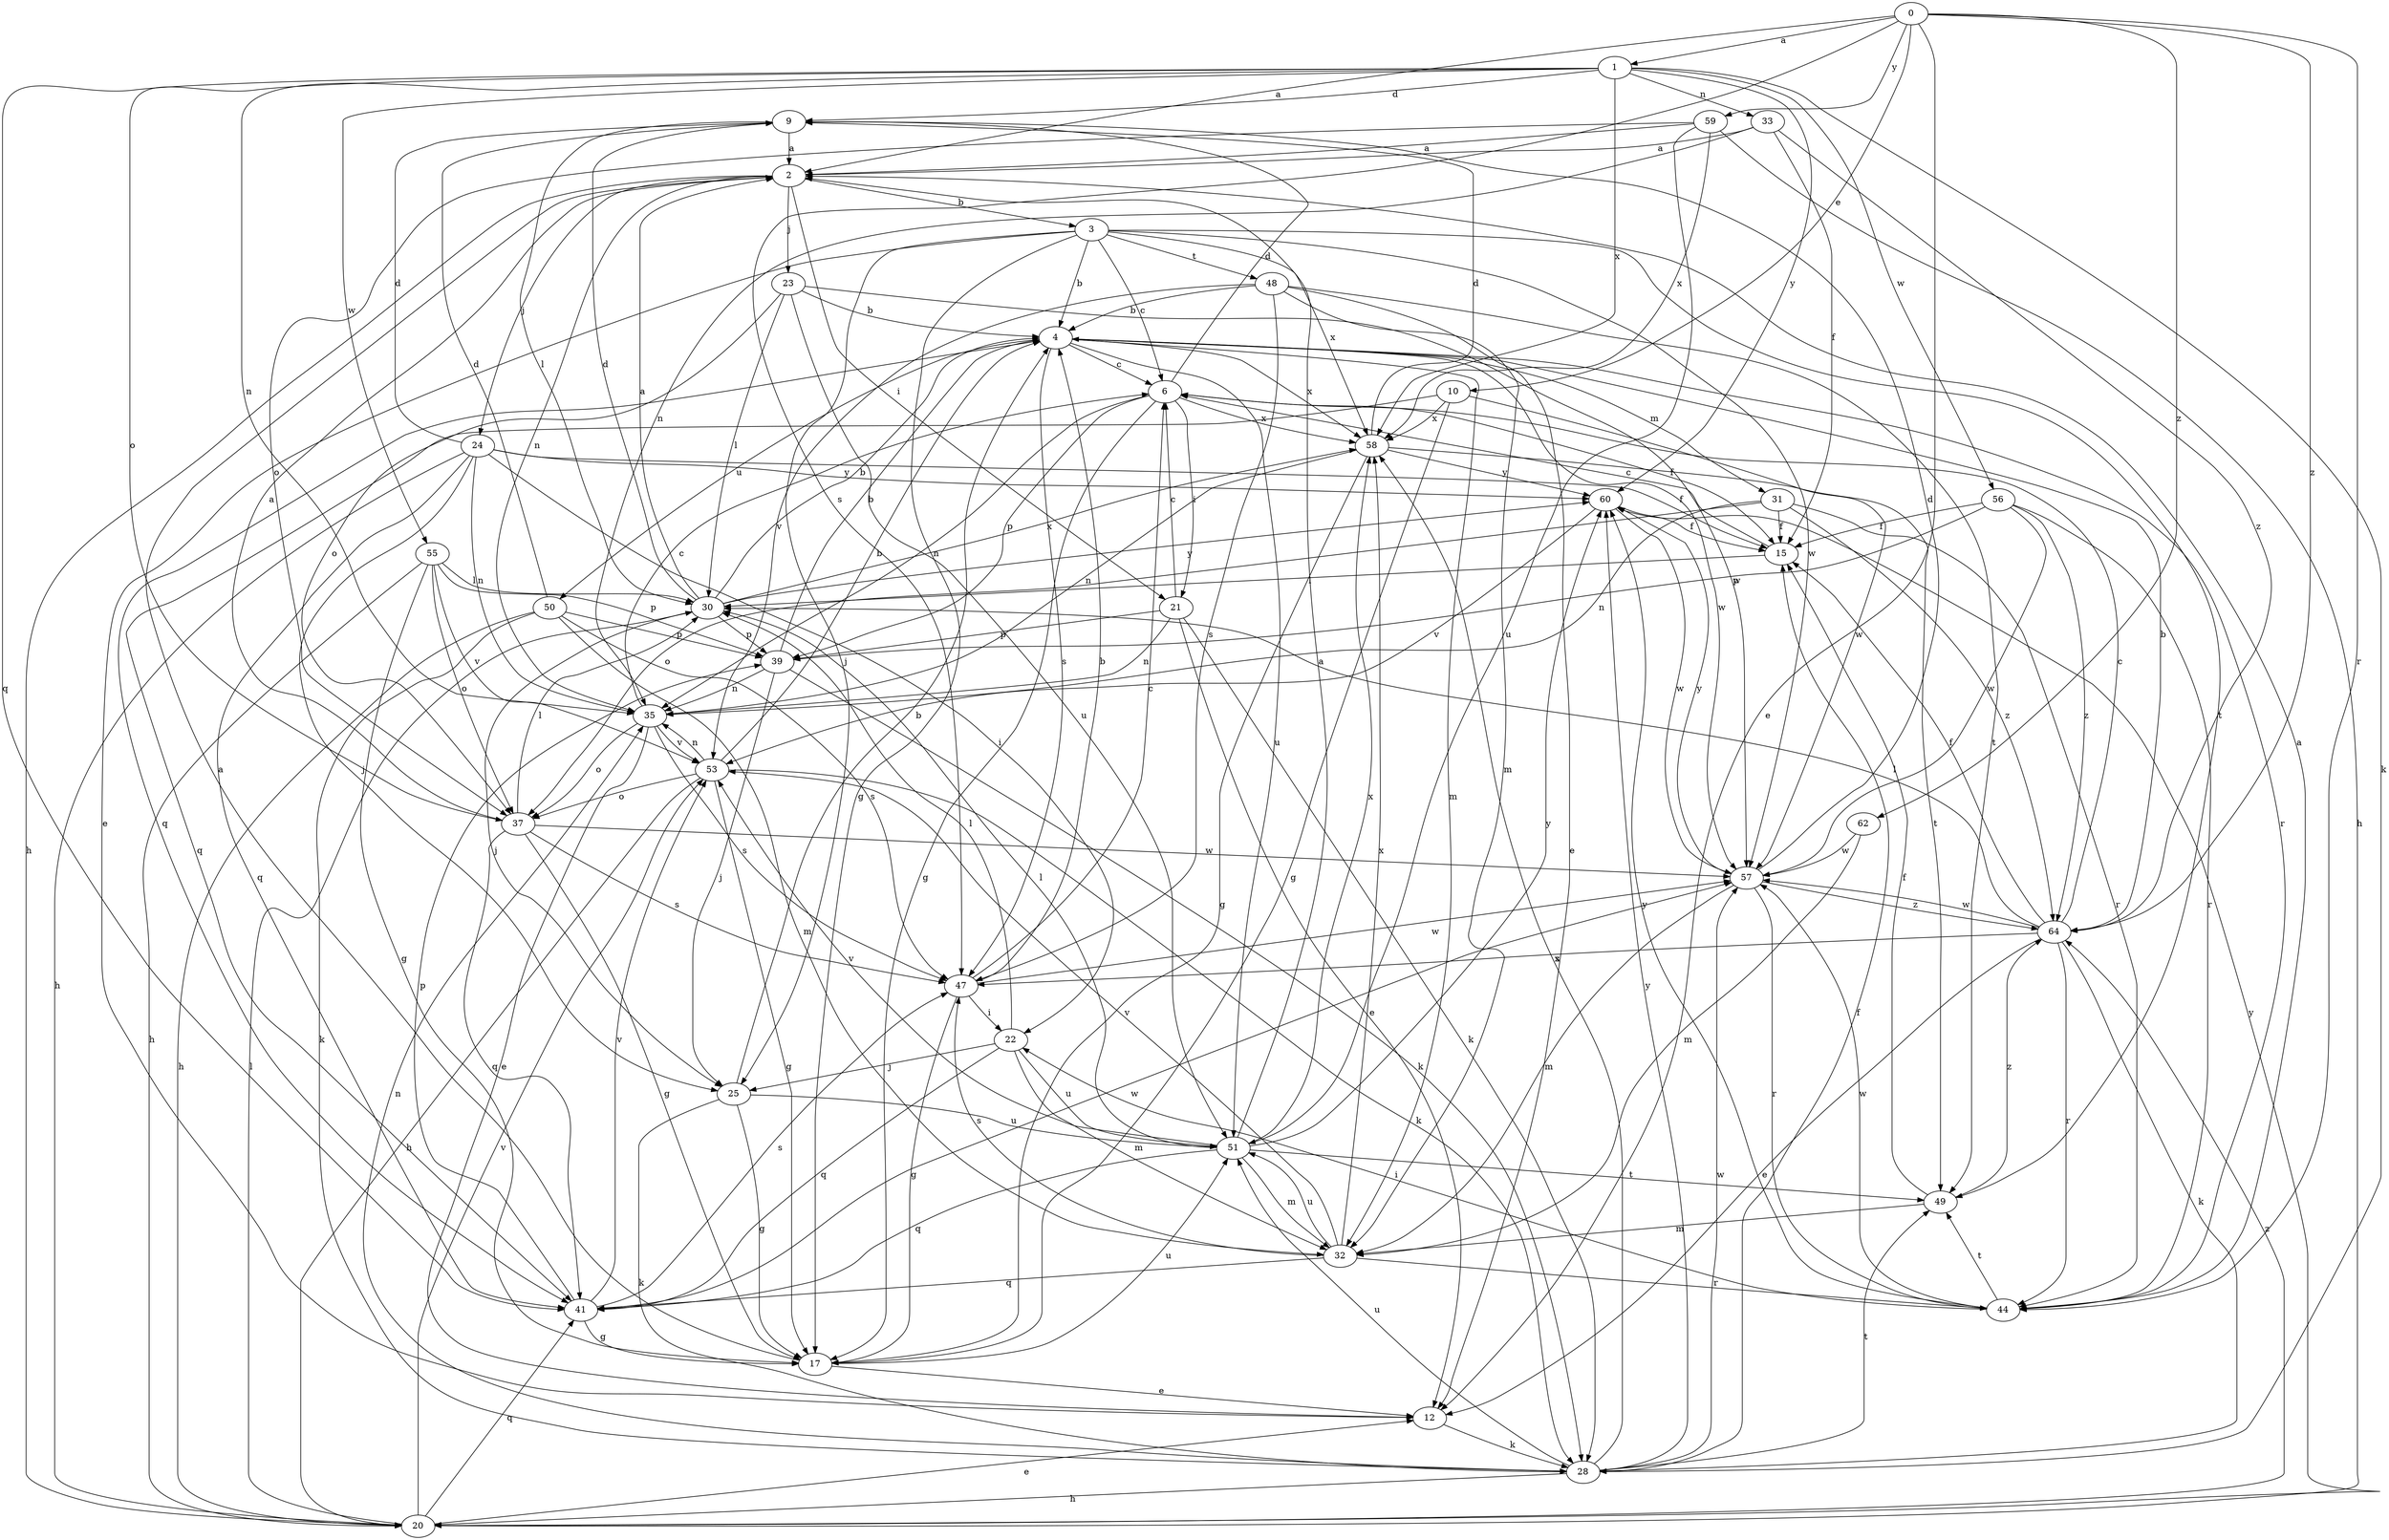 strict digraph  {
0;
1;
2;
3;
4;
6;
9;
10;
12;
15;
17;
20;
21;
22;
23;
24;
25;
28;
30;
31;
32;
33;
35;
37;
39;
41;
44;
47;
48;
49;
50;
51;
53;
55;
56;
57;
58;
59;
60;
62;
64;
0 -> 1  [label=a];
0 -> 2  [label=a];
0 -> 10  [label=e];
0 -> 12  [label=e];
0 -> 44  [label=r];
0 -> 47  [label=s];
0 -> 59  [label=y];
0 -> 62  [label=z];
0 -> 64  [label=z];
1 -> 9  [label=d];
1 -> 28  [label=k];
1 -> 33  [label=n];
1 -> 35  [label=n];
1 -> 37  [label=o];
1 -> 41  [label=q];
1 -> 55  [label=w];
1 -> 56  [label=w];
1 -> 58  [label=x];
1 -> 60  [label=y];
2 -> 3  [label=b];
2 -> 20  [label=h];
2 -> 21  [label=i];
2 -> 23  [label=j];
2 -> 24  [label=j];
2 -> 35  [label=n];
3 -> 4  [label=b];
3 -> 6  [label=c];
3 -> 12  [label=e];
3 -> 17  [label=g];
3 -> 25  [label=j];
3 -> 48  [label=t];
3 -> 49  [label=t];
3 -> 57  [label=w];
3 -> 58  [label=x];
4 -> 6  [label=c];
4 -> 31  [label=m];
4 -> 32  [label=m];
4 -> 41  [label=q];
4 -> 44  [label=r];
4 -> 47  [label=s];
4 -> 50  [label=u];
4 -> 51  [label=u];
4 -> 57  [label=w];
4 -> 58  [label=x];
6 -> 9  [label=d];
6 -> 15  [label=f];
6 -> 17  [label=g];
6 -> 21  [label=i];
6 -> 35  [label=n];
6 -> 39  [label=p];
6 -> 58  [label=x];
9 -> 2  [label=a];
9 -> 30  [label=l];
10 -> 17  [label=g];
10 -> 41  [label=q];
10 -> 57  [label=w];
10 -> 58  [label=x];
12 -> 28  [label=k];
15 -> 6  [label=c];
15 -> 30  [label=l];
17 -> 2  [label=a];
17 -> 12  [label=e];
17 -> 51  [label=u];
20 -> 12  [label=e];
20 -> 30  [label=l];
20 -> 41  [label=q];
20 -> 53  [label=v];
20 -> 60  [label=y];
20 -> 64  [label=z];
21 -> 6  [label=c];
21 -> 12  [label=e];
21 -> 28  [label=k];
21 -> 35  [label=n];
21 -> 39  [label=p];
22 -> 25  [label=j];
22 -> 30  [label=l];
22 -> 32  [label=m];
22 -> 41  [label=q];
22 -> 51  [label=u];
23 -> 4  [label=b];
23 -> 30  [label=l];
23 -> 37  [label=o];
23 -> 51  [label=u];
23 -> 57  [label=w];
24 -> 9  [label=d];
24 -> 15  [label=f];
24 -> 20  [label=h];
24 -> 22  [label=i];
24 -> 25  [label=j];
24 -> 35  [label=n];
24 -> 41  [label=q];
24 -> 60  [label=y];
25 -> 4  [label=b];
25 -> 17  [label=g];
25 -> 28  [label=k];
25 -> 51  [label=u];
28 -> 15  [label=f];
28 -> 20  [label=h];
28 -> 35  [label=n];
28 -> 49  [label=t];
28 -> 51  [label=u];
28 -> 57  [label=w];
28 -> 58  [label=x];
28 -> 60  [label=y];
30 -> 2  [label=a];
30 -> 4  [label=b];
30 -> 9  [label=d];
30 -> 25  [label=j];
30 -> 39  [label=p];
30 -> 58  [label=x];
30 -> 60  [label=y];
31 -> 15  [label=f];
31 -> 35  [label=n];
31 -> 37  [label=o];
31 -> 44  [label=r];
31 -> 64  [label=z];
32 -> 41  [label=q];
32 -> 44  [label=r];
32 -> 47  [label=s];
32 -> 51  [label=u];
32 -> 53  [label=v];
32 -> 58  [label=x];
33 -> 2  [label=a];
33 -> 15  [label=f];
33 -> 35  [label=n];
33 -> 64  [label=z];
35 -> 6  [label=c];
35 -> 12  [label=e];
35 -> 37  [label=o];
35 -> 47  [label=s];
35 -> 53  [label=v];
37 -> 2  [label=a];
37 -> 17  [label=g];
37 -> 30  [label=l];
37 -> 41  [label=q];
37 -> 47  [label=s];
37 -> 57  [label=w];
39 -> 4  [label=b];
39 -> 25  [label=j];
39 -> 28  [label=k];
39 -> 35  [label=n];
41 -> 17  [label=g];
41 -> 39  [label=p];
41 -> 47  [label=s];
41 -> 53  [label=v];
41 -> 57  [label=w];
44 -> 2  [label=a];
44 -> 22  [label=i];
44 -> 49  [label=t];
44 -> 57  [label=w];
44 -> 60  [label=y];
47 -> 4  [label=b];
47 -> 6  [label=c];
47 -> 17  [label=g];
47 -> 22  [label=i];
47 -> 57  [label=w];
48 -> 4  [label=b];
48 -> 12  [label=e];
48 -> 32  [label=m];
48 -> 47  [label=s];
48 -> 49  [label=t];
48 -> 53  [label=v];
49 -> 15  [label=f];
49 -> 32  [label=m];
49 -> 64  [label=z];
50 -> 9  [label=d];
50 -> 20  [label=h];
50 -> 28  [label=k];
50 -> 32  [label=m];
50 -> 39  [label=p];
50 -> 47  [label=s];
51 -> 2  [label=a];
51 -> 30  [label=l];
51 -> 32  [label=m];
51 -> 41  [label=q];
51 -> 49  [label=t];
51 -> 53  [label=v];
51 -> 58  [label=x];
51 -> 60  [label=y];
53 -> 4  [label=b];
53 -> 17  [label=g];
53 -> 20  [label=h];
53 -> 28  [label=k];
53 -> 35  [label=n];
53 -> 37  [label=o];
55 -> 17  [label=g];
55 -> 20  [label=h];
55 -> 30  [label=l];
55 -> 37  [label=o];
55 -> 39  [label=p];
55 -> 53  [label=v];
56 -> 15  [label=f];
56 -> 39  [label=p];
56 -> 44  [label=r];
56 -> 57  [label=w];
56 -> 64  [label=z];
57 -> 9  [label=d];
57 -> 32  [label=m];
57 -> 44  [label=r];
57 -> 60  [label=y];
57 -> 64  [label=z];
58 -> 9  [label=d];
58 -> 17  [label=g];
58 -> 35  [label=n];
58 -> 49  [label=t];
58 -> 60  [label=y];
59 -> 2  [label=a];
59 -> 20  [label=h];
59 -> 37  [label=o];
59 -> 51  [label=u];
59 -> 58  [label=x];
60 -> 15  [label=f];
60 -> 53  [label=v];
60 -> 57  [label=w];
62 -> 32  [label=m];
62 -> 57  [label=w];
64 -> 4  [label=b];
64 -> 6  [label=c];
64 -> 12  [label=e];
64 -> 15  [label=f];
64 -> 28  [label=k];
64 -> 30  [label=l];
64 -> 44  [label=r];
64 -> 47  [label=s];
64 -> 57  [label=w];
}
